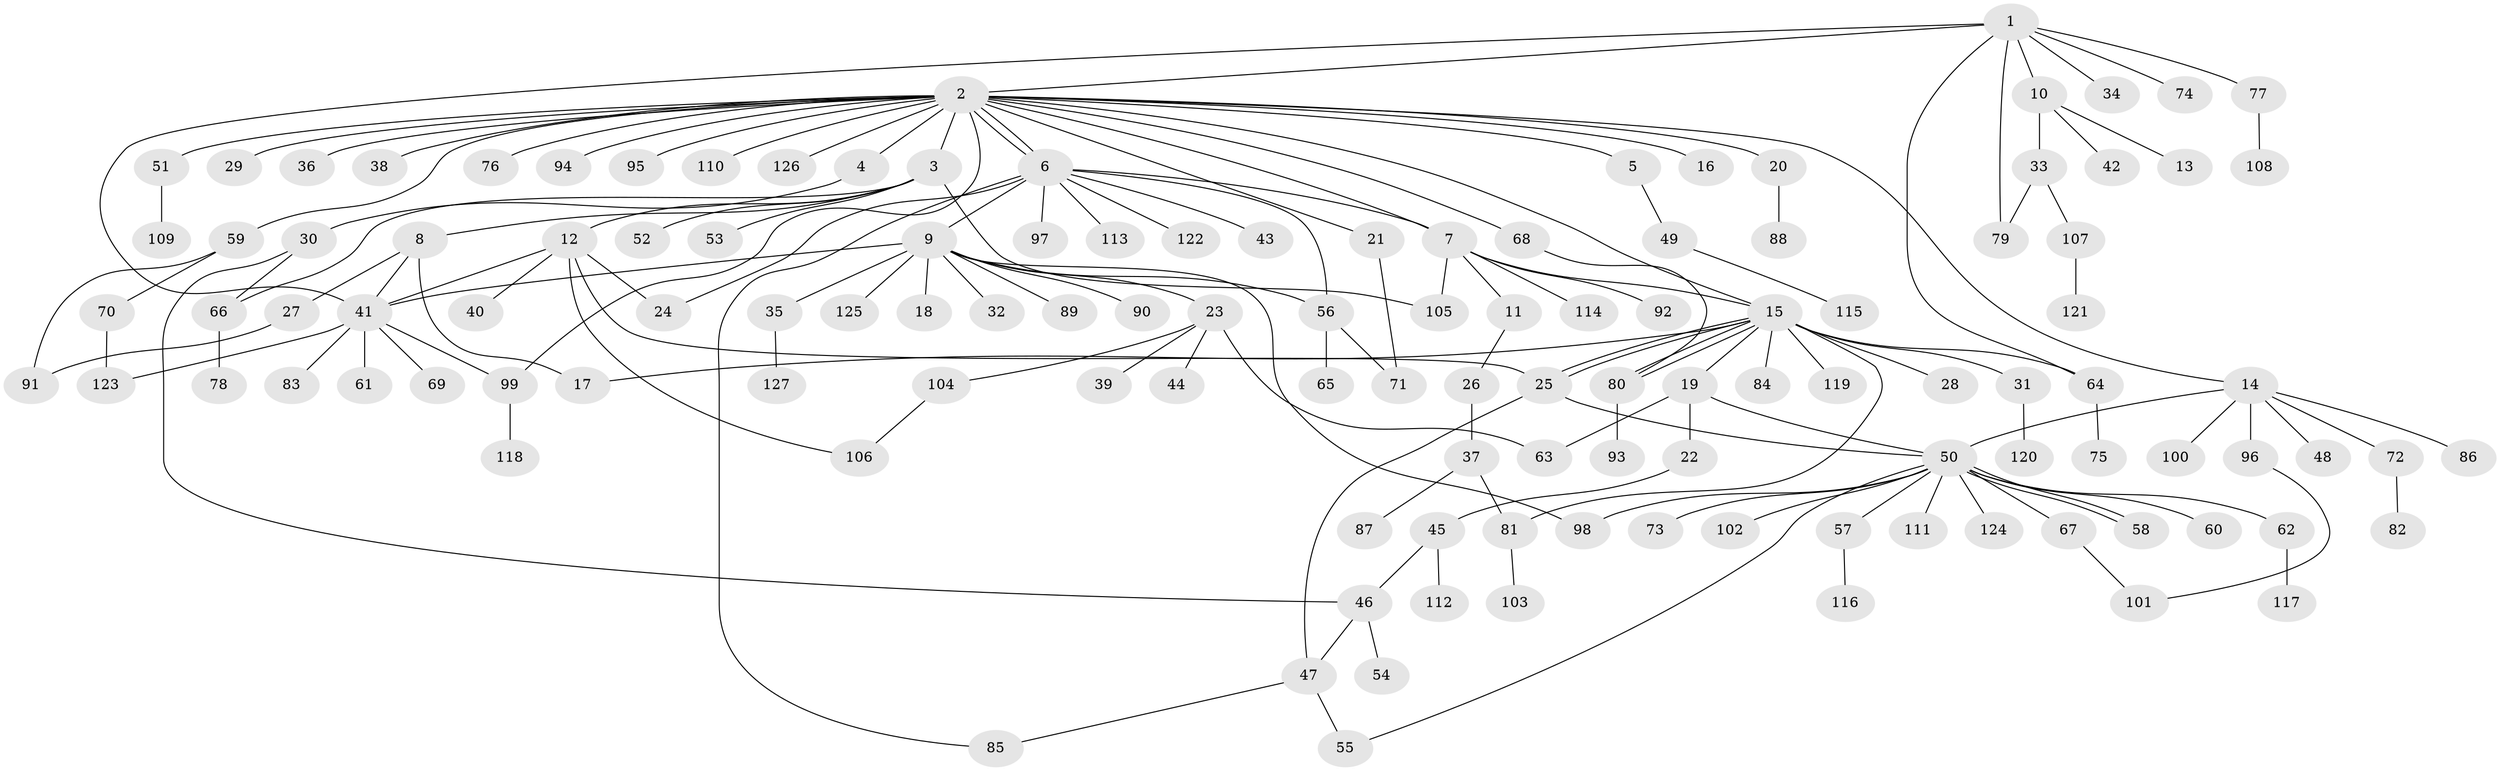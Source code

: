 // Generated by graph-tools (version 1.1) at 2025/49/03/09/25 03:49:58]
// undirected, 127 vertices, 159 edges
graph export_dot {
graph [start="1"]
  node [color=gray90,style=filled];
  1;
  2;
  3;
  4;
  5;
  6;
  7;
  8;
  9;
  10;
  11;
  12;
  13;
  14;
  15;
  16;
  17;
  18;
  19;
  20;
  21;
  22;
  23;
  24;
  25;
  26;
  27;
  28;
  29;
  30;
  31;
  32;
  33;
  34;
  35;
  36;
  37;
  38;
  39;
  40;
  41;
  42;
  43;
  44;
  45;
  46;
  47;
  48;
  49;
  50;
  51;
  52;
  53;
  54;
  55;
  56;
  57;
  58;
  59;
  60;
  61;
  62;
  63;
  64;
  65;
  66;
  67;
  68;
  69;
  70;
  71;
  72;
  73;
  74;
  75;
  76;
  77;
  78;
  79;
  80;
  81;
  82;
  83;
  84;
  85;
  86;
  87;
  88;
  89;
  90;
  91;
  92;
  93;
  94;
  95;
  96;
  97;
  98;
  99;
  100;
  101;
  102;
  103;
  104;
  105;
  106;
  107;
  108;
  109;
  110;
  111;
  112;
  113;
  114;
  115;
  116;
  117;
  118;
  119;
  120;
  121;
  122;
  123;
  124;
  125;
  126;
  127;
  1 -- 2;
  1 -- 10;
  1 -- 34;
  1 -- 41;
  1 -- 64;
  1 -- 74;
  1 -- 77;
  1 -- 79;
  2 -- 3;
  2 -- 4;
  2 -- 5;
  2 -- 6;
  2 -- 6;
  2 -- 7;
  2 -- 14;
  2 -- 15;
  2 -- 16;
  2 -- 20;
  2 -- 21;
  2 -- 29;
  2 -- 36;
  2 -- 38;
  2 -- 51;
  2 -- 59;
  2 -- 68;
  2 -- 76;
  2 -- 94;
  2 -- 95;
  2 -- 99;
  2 -- 110;
  2 -- 126;
  3 -- 8;
  3 -- 12;
  3 -- 52;
  3 -- 53;
  3 -- 66;
  3 -- 105;
  4 -- 30;
  5 -- 49;
  6 -- 7;
  6 -- 9;
  6 -- 24;
  6 -- 43;
  6 -- 56;
  6 -- 85;
  6 -- 97;
  6 -- 113;
  6 -- 122;
  7 -- 11;
  7 -- 15;
  7 -- 92;
  7 -- 105;
  7 -- 114;
  8 -- 17;
  8 -- 27;
  8 -- 41;
  9 -- 18;
  9 -- 23;
  9 -- 32;
  9 -- 35;
  9 -- 41;
  9 -- 56;
  9 -- 89;
  9 -- 90;
  9 -- 98;
  9 -- 125;
  10 -- 13;
  10 -- 33;
  10 -- 42;
  11 -- 26;
  12 -- 24;
  12 -- 25;
  12 -- 40;
  12 -- 41;
  12 -- 106;
  14 -- 48;
  14 -- 50;
  14 -- 72;
  14 -- 86;
  14 -- 96;
  14 -- 100;
  15 -- 17;
  15 -- 19;
  15 -- 25;
  15 -- 25;
  15 -- 28;
  15 -- 31;
  15 -- 64;
  15 -- 80;
  15 -- 80;
  15 -- 81;
  15 -- 84;
  15 -- 119;
  19 -- 22;
  19 -- 50;
  19 -- 63;
  20 -- 88;
  21 -- 71;
  22 -- 45;
  23 -- 39;
  23 -- 44;
  23 -- 63;
  23 -- 104;
  25 -- 47;
  25 -- 50;
  26 -- 37;
  27 -- 91;
  30 -- 46;
  30 -- 66;
  31 -- 120;
  33 -- 79;
  33 -- 107;
  35 -- 127;
  37 -- 81;
  37 -- 87;
  41 -- 61;
  41 -- 69;
  41 -- 83;
  41 -- 99;
  41 -- 123;
  45 -- 46;
  45 -- 112;
  46 -- 47;
  46 -- 54;
  47 -- 55;
  47 -- 85;
  49 -- 115;
  50 -- 55;
  50 -- 57;
  50 -- 58;
  50 -- 58;
  50 -- 60;
  50 -- 62;
  50 -- 67;
  50 -- 73;
  50 -- 98;
  50 -- 102;
  50 -- 111;
  50 -- 124;
  51 -- 109;
  56 -- 65;
  56 -- 71;
  57 -- 116;
  59 -- 70;
  59 -- 91;
  62 -- 117;
  64 -- 75;
  66 -- 78;
  67 -- 101;
  68 -- 80;
  70 -- 123;
  72 -- 82;
  77 -- 108;
  80 -- 93;
  81 -- 103;
  96 -- 101;
  99 -- 118;
  104 -- 106;
  107 -- 121;
}
